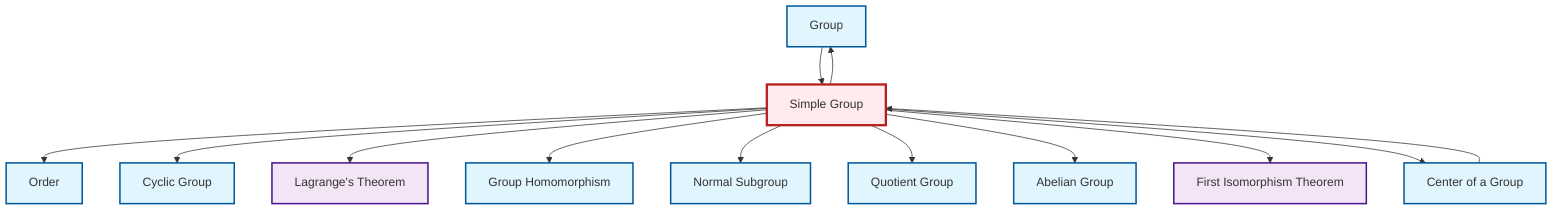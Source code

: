 graph TD
    classDef definition fill:#e1f5fe,stroke:#01579b,stroke-width:2px
    classDef theorem fill:#f3e5f5,stroke:#4a148c,stroke-width:2px
    classDef axiom fill:#fff3e0,stroke:#e65100,stroke-width:2px
    classDef example fill:#e8f5e9,stroke:#1b5e20,stroke-width:2px
    classDef current fill:#ffebee,stroke:#b71c1c,stroke-width:3px
    thm-first-isomorphism["First Isomorphism Theorem"]:::theorem
    def-group["Group"]:::definition
    thm-lagrange["Lagrange's Theorem"]:::theorem
    def-center-of-group["Center of a Group"]:::definition
    def-homomorphism["Group Homomorphism"]:::definition
    def-cyclic-group["Cyclic Group"]:::definition
    def-quotient-group["Quotient Group"]:::definition
    def-normal-subgroup["Normal Subgroup"]:::definition
    def-abelian-group["Abelian Group"]:::definition
    def-simple-group["Simple Group"]:::definition
    def-order["Order"]:::definition
    def-simple-group --> def-order
    def-simple-group --> def-cyclic-group
    def-simple-group --> thm-lagrange
    def-center-of-group --> def-simple-group
    def-simple-group --> def-homomorphism
    def-simple-group --> def-normal-subgroup
    def-simple-group --> def-quotient-group
    def-simple-group --> def-abelian-group
    def-simple-group --> thm-first-isomorphism
    def-group --> def-simple-group
    def-simple-group --> def-group
    def-simple-group --> def-center-of-group
    class def-simple-group current